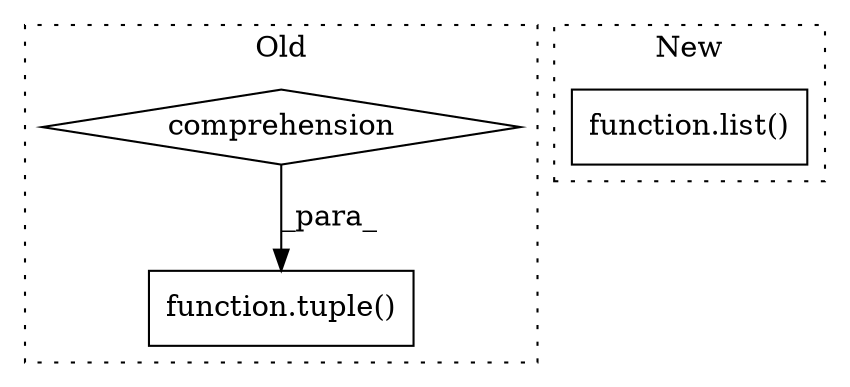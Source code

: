 digraph G {
subgraph cluster0 {
1 [label="function.tuple()" a="75" s="2529,2541" l="6,2" shape="box"];
3 [label="comprehension" a="45" s="2476" l="3" shape="diamond"];
label = "Old";
style="dotted";
}
subgraph cluster1 {
2 [label="function.list()" a="75" s="2455,2484" l="5,1" shape="box"];
label = "New";
style="dotted";
}
3 -> 1 [label="_para_"];
}